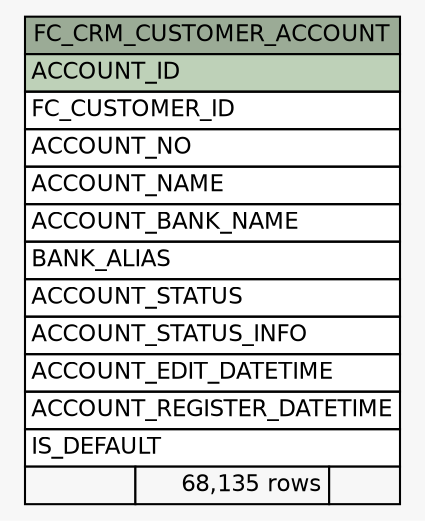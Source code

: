 // dot 2.26.0 on Linux 2.6.32-504.8.1.el6.x86_64
// SchemaSpy rev 590
digraph "FC_CRM_CUSTOMER_ACCOUNT" {
  graph [
    rankdir="RL"
    bgcolor="#f7f7f7"
    nodesep="0.18"
    ranksep="0.46"
    fontname="Helvetica"
    fontsize="11"
  ];
  node [
    fontname="Helvetica"
    fontsize="11"
    shape="plaintext"
  ];
  edge [
    arrowsize="0.8"
  ];
  "FC_CRM_CUSTOMER_ACCOUNT" [
    label=<
    <TABLE BORDER="0" CELLBORDER="1" CELLSPACING="0" BGCOLOR="#ffffff">
      <TR><TD COLSPAN="3" BGCOLOR="#9bab96" ALIGN="CENTER">FC_CRM_CUSTOMER_ACCOUNT</TD></TR>
      <TR><TD PORT="ACCOUNT_ID" COLSPAN="3" BGCOLOR="#bed1b8" ALIGN="LEFT">ACCOUNT_ID</TD></TR>
      <TR><TD PORT="FC_CUSTOMER_ID" COLSPAN="3" ALIGN="LEFT">FC_CUSTOMER_ID</TD></TR>
      <TR><TD PORT="ACCOUNT_NO" COLSPAN="3" ALIGN="LEFT">ACCOUNT_NO</TD></TR>
      <TR><TD PORT="ACCOUNT_NAME" COLSPAN="3" ALIGN="LEFT">ACCOUNT_NAME</TD></TR>
      <TR><TD PORT="ACCOUNT_BANK_NAME" COLSPAN="3" ALIGN="LEFT">ACCOUNT_BANK_NAME</TD></TR>
      <TR><TD PORT="BANK_ALIAS" COLSPAN="3" ALIGN="LEFT">BANK_ALIAS</TD></TR>
      <TR><TD PORT="ACCOUNT_STATUS" COLSPAN="3" ALIGN="LEFT">ACCOUNT_STATUS</TD></TR>
      <TR><TD PORT="ACCOUNT_STATUS_INFO" COLSPAN="3" ALIGN="LEFT">ACCOUNT_STATUS_INFO</TD></TR>
      <TR><TD PORT="ACCOUNT_EDIT_DATETIME" COLSPAN="3" ALIGN="LEFT">ACCOUNT_EDIT_DATETIME</TD></TR>
      <TR><TD PORT="ACCOUNT_REGISTER_DATETIME" COLSPAN="3" ALIGN="LEFT">ACCOUNT_REGISTER_DATETIME</TD></TR>
      <TR><TD PORT="IS_DEFAULT" COLSPAN="3" ALIGN="LEFT">IS_DEFAULT</TD></TR>
      <TR><TD ALIGN="LEFT" BGCOLOR="#f7f7f7">  </TD><TD ALIGN="RIGHT" BGCOLOR="#f7f7f7">68,135 rows</TD><TD ALIGN="RIGHT" BGCOLOR="#f7f7f7">  </TD></TR>
    </TABLE>>
    URL="tables/FC_CRM_CUSTOMER_ACCOUNT.html"
    tooltip="FC_CRM_CUSTOMER_ACCOUNT"
  ];
}
